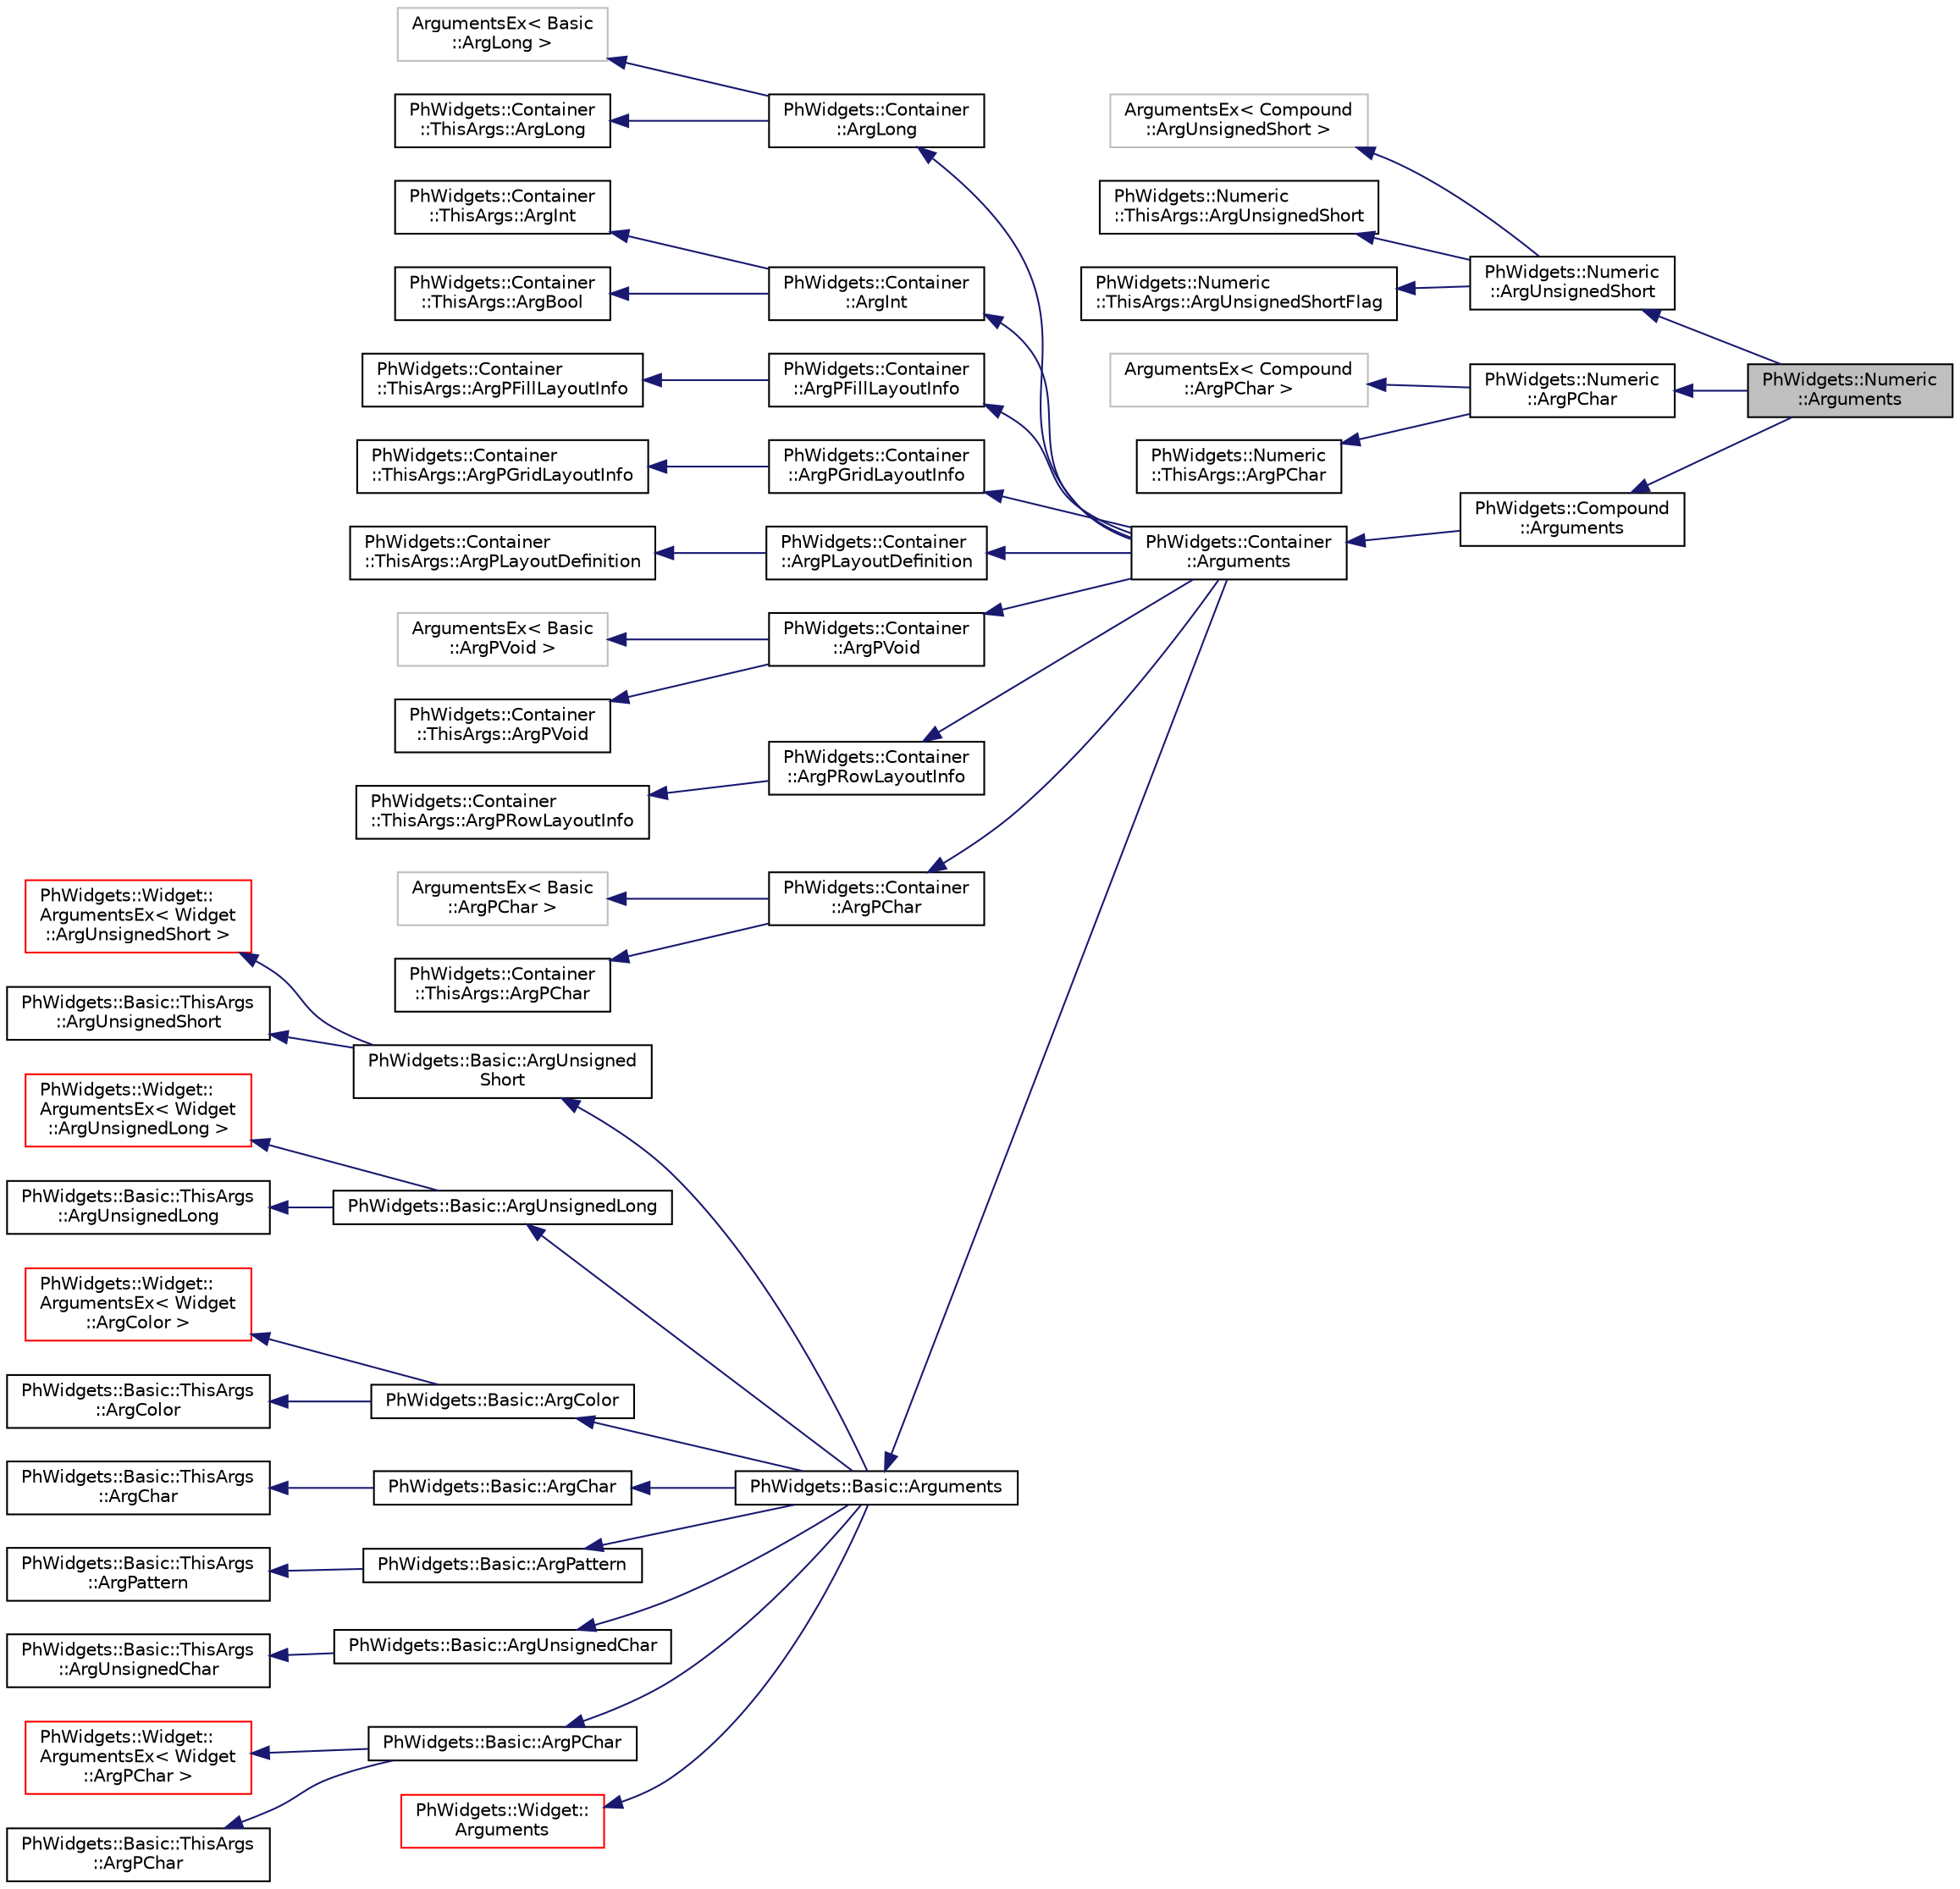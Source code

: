 digraph "PhWidgets::Numeric::Arguments"
{
  edge [fontname="Helvetica",fontsize="10",labelfontname="Helvetica",labelfontsize="10"];
  node [fontname="Helvetica",fontsize="10",shape=record];
  rankdir="LR";
  Node81 [label="PhWidgets::Numeric\l::Arguments",height=0.2,width=0.4,color="black", fillcolor="grey75", style="filled", fontcolor="black"];
  Node82 -> Node81 [dir="back",color="midnightblue",fontsize="10",style="solid",fontname="Helvetica"];
  Node82 [label="PhWidgets::Numeric\l::ArgUnsignedShort",height=0.2,width=0.4,color="black", fillcolor="white", style="filled",URL="$struct_ph_widgets_1_1_numeric_1_1_arg_unsigned_short.html"];
  Node83 -> Node82 [dir="back",color="midnightblue",fontsize="10",style="solid",fontname="Helvetica"];
  Node83 [label="ArgumentsEx\< Compound\l::ArgUnsignedShort \>",height=0.2,width=0.4,color="grey75", fillcolor="white", style="filled"];
  Node84 -> Node82 [dir="back",color="midnightblue",fontsize="10",style="solid",fontname="Helvetica"];
  Node84 [label="PhWidgets::Numeric\l::ThisArgs::ArgUnsignedShort",height=0.2,width=0.4,color="black", fillcolor="white", style="filled",URL="$struct_ph_widgets_1_1_numeric_1_1_this_args_1_1_arg_unsigned_short.html"];
  Node85 -> Node82 [dir="back",color="midnightblue",fontsize="10",style="solid",fontname="Helvetica"];
  Node85 [label="PhWidgets::Numeric\l::ThisArgs::ArgUnsignedShortFlag",height=0.2,width=0.4,color="black", fillcolor="white", style="filled",URL="$struct_ph_widgets_1_1_numeric_1_1_this_args_1_1_arg_unsigned_short_flag.html"];
  Node86 -> Node81 [dir="back",color="midnightblue",fontsize="10",style="solid",fontname="Helvetica"];
  Node86 [label="PhWidgets::Numeric\l::ArgPChar",height=0.2,width=0.4,color="black", fillcolor="white", style="filled",URL="$struct_ph_widgets_1_1_numeric_1_1_arg_p_char.html"];
  Node87 -> Node86 [dir="back",color="midnightblue",fontsize="10",style="solid",fontname="Helvetica"];
  Node87 [label="ArgumentsEx\< Compound\l::ArgPChar \>",height=0.2,width=0.4,color="grey75", fillcolor="white", style="filled"];
  Node88 -> Node86 [dir="back",color="midnightblue",fontsize="10",style="solid",fontname="Helvetica"];
  Node88 [label="PhWidgets::Numeric\l::ThisArgs::ArgPChar",height=0.2,width=0.4,color="black", fillcolor="white", style="filled",URL="$struct_ph_widgets_1_1_numeric_1_1_this_args_1_1_arg_p_char.html"];
  Node89 -> Node81 [dir="back",color="midnightblue",fontsize="10",style="solid",fontname="Helvetica"];
  Node89 [label="PhWidgets::Compound\l::Arguments",height=0.2,width=0.4,color="black", fillcolor="white", style="filled",URL="$struct_ph_widgets_1_1_compound_1_1_arguments.html"];
  Node90 -> Node89 [dir="back",color="midnightblue",fontsize="10",style="solid",fontname="Helvetica"];
  Node90 [label="PhWidgets::Container\l::Arguments",height=0.2,width=0.4,color="black", fillcolor="white", style="filled",URL="$struct_ph_widgets_1_1_container_1_1_arguments.html"];
  Node91 -> Node90 [dir="back",color="midnightblue",fontsize="10",style="solid",fontname="Helvetica"];
  Node91 [label="PhWidgets::Container\l::ArgLong",height=0.2,width=0.4,color="black", fillcolor="white", style="filled",URL="$struct_ph_widgets_1_1_container_1_1_arg_long.html"];
  Node92 -> Node91 [dir="back",color="midnightblue",fontsize="10",style="solid",fontname="Helvetica"];
  Node92 [label="ArgumentsEx\< Basic\l::ArgLong \>",height=0.2,width=0.4,color="grey75", fillcolor="white", style="filled"];
  Node93 -> Node91 [dir="back",color="midnightblue",fontsize="10",style="solid",fontname="Helvetica"];
  Node93 [label="PhWidgets::Container\l::ThisArgs::ArgLong",height=0.2,width=0.4,color="black", fillcolor="white", style="filled",URL="$struct_ph_widgets_1_1_container_1_1_this_args_1_1_arg_long.html"];
  Node94 -> Node90 [dir="back",color="midnightblue",fontsize="10",style="solid",fontname="Helvetica"];
  Node94 [label="PhWidgets::Container\l::ArgInt",height=0.2,width=0.4,color="black", fillcolor="white", style="filled",URL="$struct_ph_widgets_1_1_container_1_1_arg_int.html"];
  Node95 -> Node94 [dir="back",color="midnightblue",fontsize="10",style="solid",fontname="Helvetica"];
  Node95 [label="PhWidgets::Container\l::ThisArgs::ArgInt",height=0.2,width=0.4,color="black", fillcolor="white", style="filled",URL="$struct_ph_widgets_1_1_container_1_1_this_args_1_1_arg_int.html"];
  Node96 -> Node94 [dir="back",color="midnightblue",fontsize="10",style="solid",fontname="Helvetica"];
  Node96 [label="PhWidgets::Container\l::ThisArgs::ArgBool",height=0.2,width=0.4,color="black", fillcolor="white", style="filled",URL="$struct_ph_widgets_1_1_container_1_1_this_args_1_1_arg_bool.html"];
  Node97 -> Node90 [dir="back",color="midnightblue",fontsize="10",style="solid",fontname="Helvetica"];
  Node97 [label="PhWidgets::Container\l::ArgPFillLayoutInfo",height=0.2,width=0.4,color="black", fillcolor="white", style="filled",URL="$struct_ph_widgets_1_1_container_1_1_arg_p_fill_layout_info.html"];
  Node98 -> Node97 [dir="back",color="midnightblue",fontsize="10",style="solid",fontname="Helvetica"];
  Node98 [label="PhWidgets::Container\l::ThisArgs::ArgPFillLayoutInfo",height=0.2,width=0.4,color="black", fillcolor="white", style="filled",URL="$struct_ph_widgets_1_1_container_1_1_this_args_1_1_arg_p_fill_layout_info.html"];
  Node99 -> Node90 [dir="back",color="midnightblue",fontsize="10",style="solid",fontname="Helvetica"];
  Node99 [label="PhWidgets::Container\l::ArgPGridLayoutInfo",height=0.2,width=0.4,color="black", fillcolor="white", style="filled",URL="$struct_ph_widgets_1_1_container_1_1_arg_p_grid_layout_info.html"];
  Node100 -> Node99 [dir="back",color="midnightblue",fontsize="10",style="solid",fontname="Helvetica"];
  Node100 [label="PhWidgets::Container\l::ThisArgs::ArgPGridLayoutInfo",height=0.2,width=0.4,color="black", fillcolor="white", style="filled",URL="$struct_ph_widgets_1_1_container_1_1_this_args_1_1_arg_p_grid_layout_info.html"];
  Node101 -> Node90 [dir="back",color="midnightblue",fontsize="10",style="solid",fontname="Helvetica"];
  Node101 [label="PhWidgets::Container\l::ArgPLayoutDefinition",height=0.2,width=0.4,color="black", fillcolor="white", style="filled",URL="$struct_ph_widgets_1_1_container_1_1_arg_p_layout_definition.html"];
  Node102 -> Node101 [dir="back",color="midnightblue",fontsize="10",style="solid",fontname="Helvetica"];
  Node102 [label="PhWidgets::Container\l::ThisArgs::ArgPLayoutDefinition",height=0.2,width=0.4,color="black", fillcolor="white", style="filled",URL="$struct_ph_widgets_1_1_container_1_1_this_args_1_1_arg_p_layout_definition.html"];
  Node103 -> Node90 [dir="back",color="midnightblue",fontsize="10",style="solid",fontname="Helvetica"];
  Node103 [label="PhWidgets::Container\l::ArgPVoid",height=0.2,width=0.4,color="black", fillcolor="white", style="filled",URL="$struct_ph_widgets_1_1_container_1_1_arg_p_void.html"];
  Node104 -> Node103 [dir="back",color="midnightblue",fontsize="10",style="solid",fontname="Helvetica"];
  Node104 [label="ArgumentsEx\< Basic\l::ArgPVoid \>",height=0.2,width=0.4,color="grey75", fillcolor="white", style="filled"];
  Node105 -> Node103 [dir="back",color="midnightblue",fontsize="10",style="solid",fontname="Helvetica"];
  Node105 [label="PhWidgets::Container\l::ThisArgs::ArgPVoid",height=0.2,width=0.4,color="black", fillcolor="white", style="filled",URL="$struct_ph_widgets_1_1_container_1_1_this_args_1_1_arg_p_void.html"];
  Node106 -> Node90 [dir="back",color="midnightblue",fontsize="10",style="solid",fontname="Helvetica"];
  Node106 [label="PhWidgets::Container\l::ArgPRowLayoutInfo",height=0.2,width=0.4,color="black", fillcolor="white", style="filled",URL="$struct_ph_widgets_1_1_container_1_1_arg_p_row_layout_info.html"];
  Node107 -> Node106 [dir="back",color="midnightblue",fontsize="10",style="solid",fontname="Helvetica"];
  Node107 [label="PhWidgets::Container\l::ThisArgs::ArgPRowLayoutInfo",height=0.2,width=0.4,color="black", fillcolor="white", style="filled",URL="$struct_ph_widgets_1_1_container_1_1_this_args_1_1_arg_p_row_layout_info.html"];
  Node108 -> Node90 [dir="back",color="midnightblue",fontsize="10",style="solid",fontname="Helvetica"];
  Node108 [label="PhWidgets::Container\l::ArgPChar",height=0.2,width=0.4,color="black", fillcolor="white", style="filled",URL="$struct_ph_widgets_1_1_container_1_1_arg_p_char.html"];
  Node109 -> Node108 [dir="back",color="midnightblue",fontsize="10",style="solid",fontname="Helvetica"];
  Node109 [label="ArgumentsEx\< Basic\l::ArgPChar \>",height=0.2,width=0.4,color="grey75", fillcolor="white", style="filled"];
  Node110 -> Node108 [dir="back",color="midnightblue",fontsize="10",style="solid",fontname="Helvetica"];
  Node110 [label="PhWidgets::Container\l::ThisArgs::ArgPChar",height=0.2,width=0.4,color="black", fillcolor="white", style="filled",URL="$struct_ph_widgets_1_1_container_1_1_this_args_1_1_arg_p_char.html"];
  Node111 -> Node90 [dir="back",color="midnightblue",fontsize="10",style="solid",fontname="Helvetica"];
  Node111 [label="PhWidgets::Basic::Arguments",height=0.2,width=0.4,color="black", fillcolor="white", style="filled",URL="$struct_ph_widgets_1_1_basic_1_1_arguments.html"];
  Node112 -> Node111 [dir="back",color="midnightblue",fontsize="10",style="solid",fontname="Helvetica"];
  Node112 [label="PhWidgets::Basic::ArgUnsigned\lShort",height=0.2,width=0.4,color="black", fillcolor="white", style="filled",URL="$struct_ph_widgets_1_1_basic_1_1_arg_unsigned_short.html"];
  Node113 -> Node112 [dir="back",color="midnightblue",fontsize="10",style="solid",fontname="Helvetica"];
  Node113 [label="PhWidgets::Widget::\lArgumentsEx\< Widget\l::ArgUnsignedShort \>",height=0.2,width=0.4,color="red", fillcolor="white", style="filled",URL="$struct_ph_widgets_1_1_widget_1_1_arguments_ex.html"];
  Node115 -> Node112 [dir="back",color="midnightblue",fontsize="10",style="solid",fontname="Helvetica"];
  Node115 [label="PhWidgets::Basic::ThisArgs\l::ArgUnsignedShort",height=0.2,width=0.4,color="black", fillcolor="white", style="filled",URL="$struct_ph_widgets_1_1_basic_1_1_this_args_1_1_arg_unsigned_short.html"];
  Node116 -> Node111 [dir="back",color="midnightblue",fontsize="10",style="solid",fontname="Helvetica"];
  Node116 [label="PhWidgets::Basic::ArgUnsignedLong",height=0.2,width=0.4,color="black", fillcolor="white", style="filled",URL="$struct_ph_widgets_1_1_basic_1_1_arg_unsigned_long.html"];
  Node117 -> Node116 [dir="back",color="midnightblue",fontsize="10",style="solid",fontname="Helvetica"];
  Node117 [label="PhWidgets::Widget::\lArgumentsEx\< Widget\l::ArgUnsignedLong \>",height=0.2,width=0.4,color="red", fillcolor="white", style="filled",URL="$struct_ph_widgets_1_1_widget_1_1_arguments_ex.html"];
  Node118 -> Node116 [dir="back",color="midnightblue",fontsize="10",style="solid",fontname="Helvetica"];
  Node118 [label="PhWidgets::Basic::ThisArgs\l::ArgUnsignedLong",height=0.2,width=0.4,color="black", fillcolor="white", style="filled",URL="$struct_ph_widgets_1_1_basic_1_1_this_args_1_1_arg_unsigned_long.html"];
  Node119 -> Node111 [dir="back",color="midnightblue",fontsize="10",style="solid",fontname="Helvetica"];
  Node119 [label="PhWidgets::Basic::ArgColor",height=0.2,width=0.4,color="black", fillcolor="white", style="filled",URL="$struct_ph_widgets_1_1_basic_1_1_arg_color.html"];
  Node120 -> Node119 [dir="back",color="midnightblue",fontsize="10",style="solid",fontname="Helvetica"];
  Node120 [label="PhWidgets::Widget::\lArgumentsEx\< Widget\l::ArgColor \>",height=0.2,width=0.4,color="red", fillcolor="white", style="filled",URL="$struct_ph_widgets_1_1_widget_1_1_arguments_ex.html"];
  Node121 -> Node119 [dir="back",color="midnightblue",fontsize="10",style="solid",fontname="Helvetica"];
  Node121 [label="PhWidgets::Basic::ThisArgs\l::ArgColor",height=0.2,width=0.4,color="black", fillcolor="white", style="filled",URL="$struct_ph_widgets_1_1_basic_1_1_this_args_1_1_arg_color.html"];
  Node122 -> Node111 [dir="back",color="midnightblue",fontsize="10",style="solid",fontname="Helvetica"];
  Node122 [label="PhWidgets::Basic::ArgChar",height=0.2,width=0.4,color="black", fillcolor="white", style="filled",URL="$struct_ph_widgets_1_1_basic_1_1_arg_char.html"];
  Node123 -> Node122 [dir="back",color="midnightblue",fontsize="10",style="solid",fontname="Helvetica"];
  Node123 [label="PhWidgets::Basic::ThisArgs\l::ArgChar",height=0.2,width=0.4,color="black", fillcolor="white", style="filled",URL="$struct_ph_widgets_1_1_basic_1_1_this_args_1_1_arg_char.html"];
  Node124 -> Node111 [dir="back",color="midnightblue",fontsize="10",style="solid",fontname="Helvetica"];
  Node124 [label="PhWidgets::Basic::ArgPattern",height=0.2,width=0.4,color="black", fillcolor="white", style="filled",URL="$struct_ph_widgets_1_1_basic_1_1_arg_pattern.html"];
  Node125 -> Node124 [dir="back",color="midnightblue",fontsize="10",style="solid",fontname="Helvetica"];
  Node125 [label="PhWidgets::Basic::ThisArgs\l::ArgPattern",height=0.2,width=0.4,color="black", fillcolor="white", style="filled",URL="$struct_ph_widgets_1_1_basic_1_1_this_args_1_1_arg_pattern.html"];
  Node126 -> Node111 [dir="back",color="midnightblue",fontsize="10",style="solid",fontname="Helvetica"];
  Node126 [label="PhWidgets::Basic::ArgUnsignedChar",height=0.2,width=0.4,color="black", fillcolor="white", style="filled",URL="$struct_ph_widgets_1_1_basic_1_1_arg_unsigned_char.html"];
  Node127 -> Node126 [dir="back",color="midnightblue",fontsize="10",style="solid",fontname="Helvetica"];
  Node127 [label="PhWidgets::Basic::ThisArgs\l::ArgUnsignedChar",height=0.2,width=0.4,color="black", fillcolor="white", style="filled",URL="$struct_ph_widgets_1_1_basic_1_1_this_args_1_1_arg_unsigned_char.html"];
  Node128 -> Node111 [dir="back",color="midnightblue",fontsize="10",style="solid",fontname="Helvetica"];
  Node128 [label="PhWidgets::Basic::ArgPChar",height=0.2,width=0.4,color="black", fillcolor="white", style="filled",URL="$struct_ph_widgets_1_1_basic_1_1_arg_p_char.html"];
  Node129 -> Node128 [dir="back",color="midnightblue",fontsize="10",style="solid",fontname="Helvetica"];
  Node129 [label="PhWidgets::Widget::\lArgumentsEx\< Widget\l::ArgPChar \>",height=0.2,width=0.4,color="red", fillcolor="white", style="filled",URL="$struct_ph_widgets_1_1_widget_1_1_arguments_ex.html"];
  Node130 -> Node128 [dir="back",color="midnightblue",fontsize="10",style="solid",fontname="Helvetica"];
  Node130 [label="PhWidgets::Basic::ThisArgs\l::ArgPChar",height=0.2,width=0.4,color="black", fillcolor="white", style="filled",URL="$struct_ph_widgets_1_1_basic_1_1_this_args_1_1_arg_p_char.html"];
  Node131 -> Node111 [dir="back",color="midnightblue",fontsize="10",style="solid",fontname="Helvetica"];
  Node131 [label="PhWidgets::Widget::\lArguments",height=0.2,width=0.4,color="red", fillcolor="white", style="filled",URL="$struct_ph_widgets_1_1_widget_1_1_arguments.html"];
}
